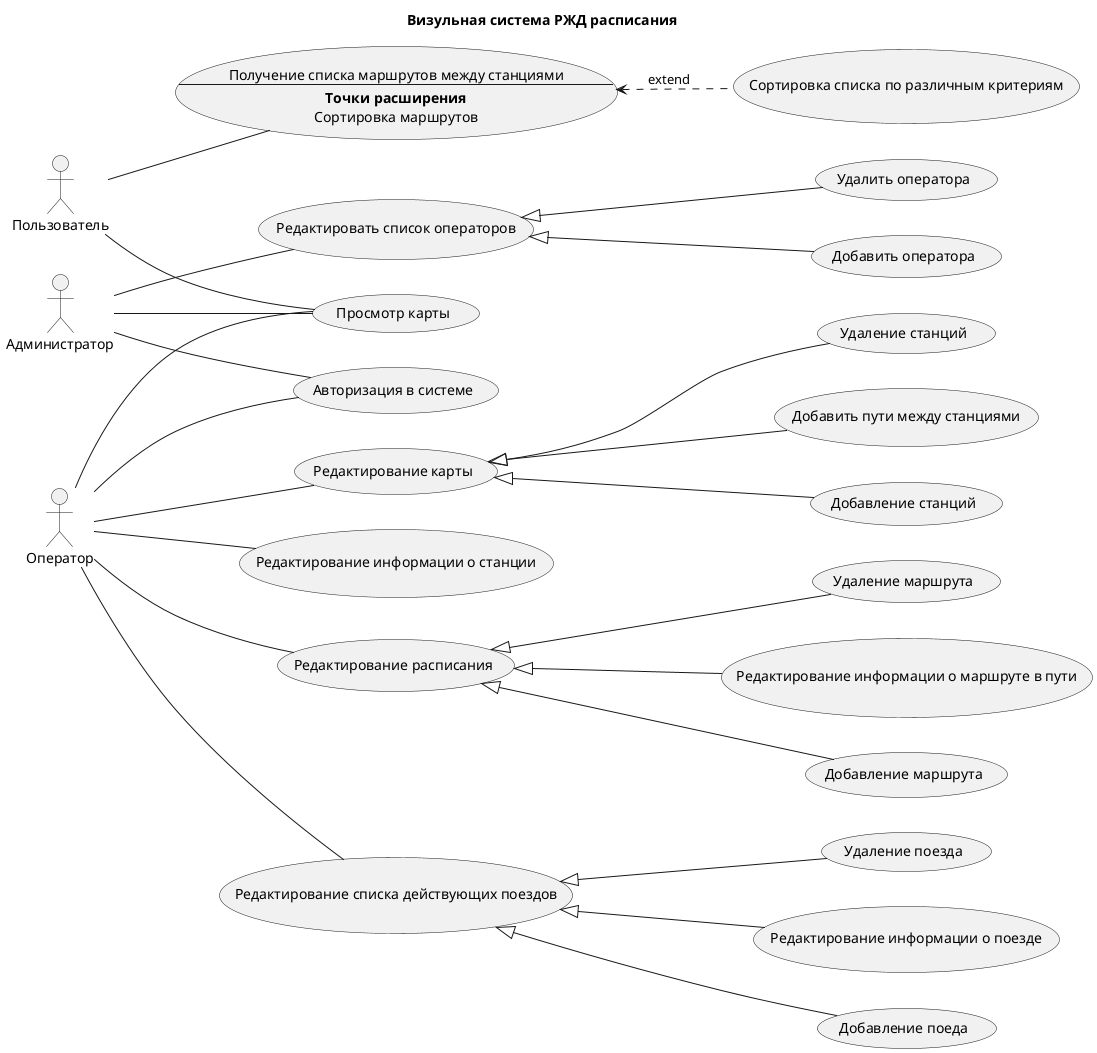 @startuml

left to right direction
title Визульная система РЖД расписания

actor :Пользователь: as User
actor :Оператор: as Operator
actor :Администратор: as Administrator

Administrator -- (Редактировать список операторов)
(Редактировать список операторов) <|-- (Добавить оператора)
(Редактировать список операторов) <|-- (Удалить оператора)
Administrator -- (Авторизация в системе)
Administrator -- (Просмотр карты)

Operator -- (Авторизация в системе)
Operator -- (Редактирование карты)
(Редактирование карты) <|-- (Добавление станций)
(Редактирование карты) <|-- (Удаление станций)
(Редактирование карты) <|-- (Добавить пути между станциями)
Operator -- (Редактирование информации о станции)
Operator -- (Редактирование расписания)
(Редактирование расписания) <|-- (Добавление маршрута)
(Редактирование расписания) <|-- (Удаление маршрута)
(Редактирование расписания) <|-- (Редактирование информации о маршруте в пути)
Operator -- (Редактирование списка действующих поездов)
(Редактирование списка действующих поездов) <|-- (Добавление поеда)
(Редактирование списка действующих поездов) <|-- (Удаление поезда)
(Редактирование списка действующих поездов) <|-- (Редактирование информации о пoезде)
Operator -- (Просмотр карты)

usecase GetRouteList as "Получение списка маршрутов между станциями
--
<b>Точки расширения</b>
Сортировка маршрутов"

User -- GetRouteList
GetRouteList <.. (Сортировка списка по различным критериям) : extend
User -- (Просмотр карты)

@enduml
